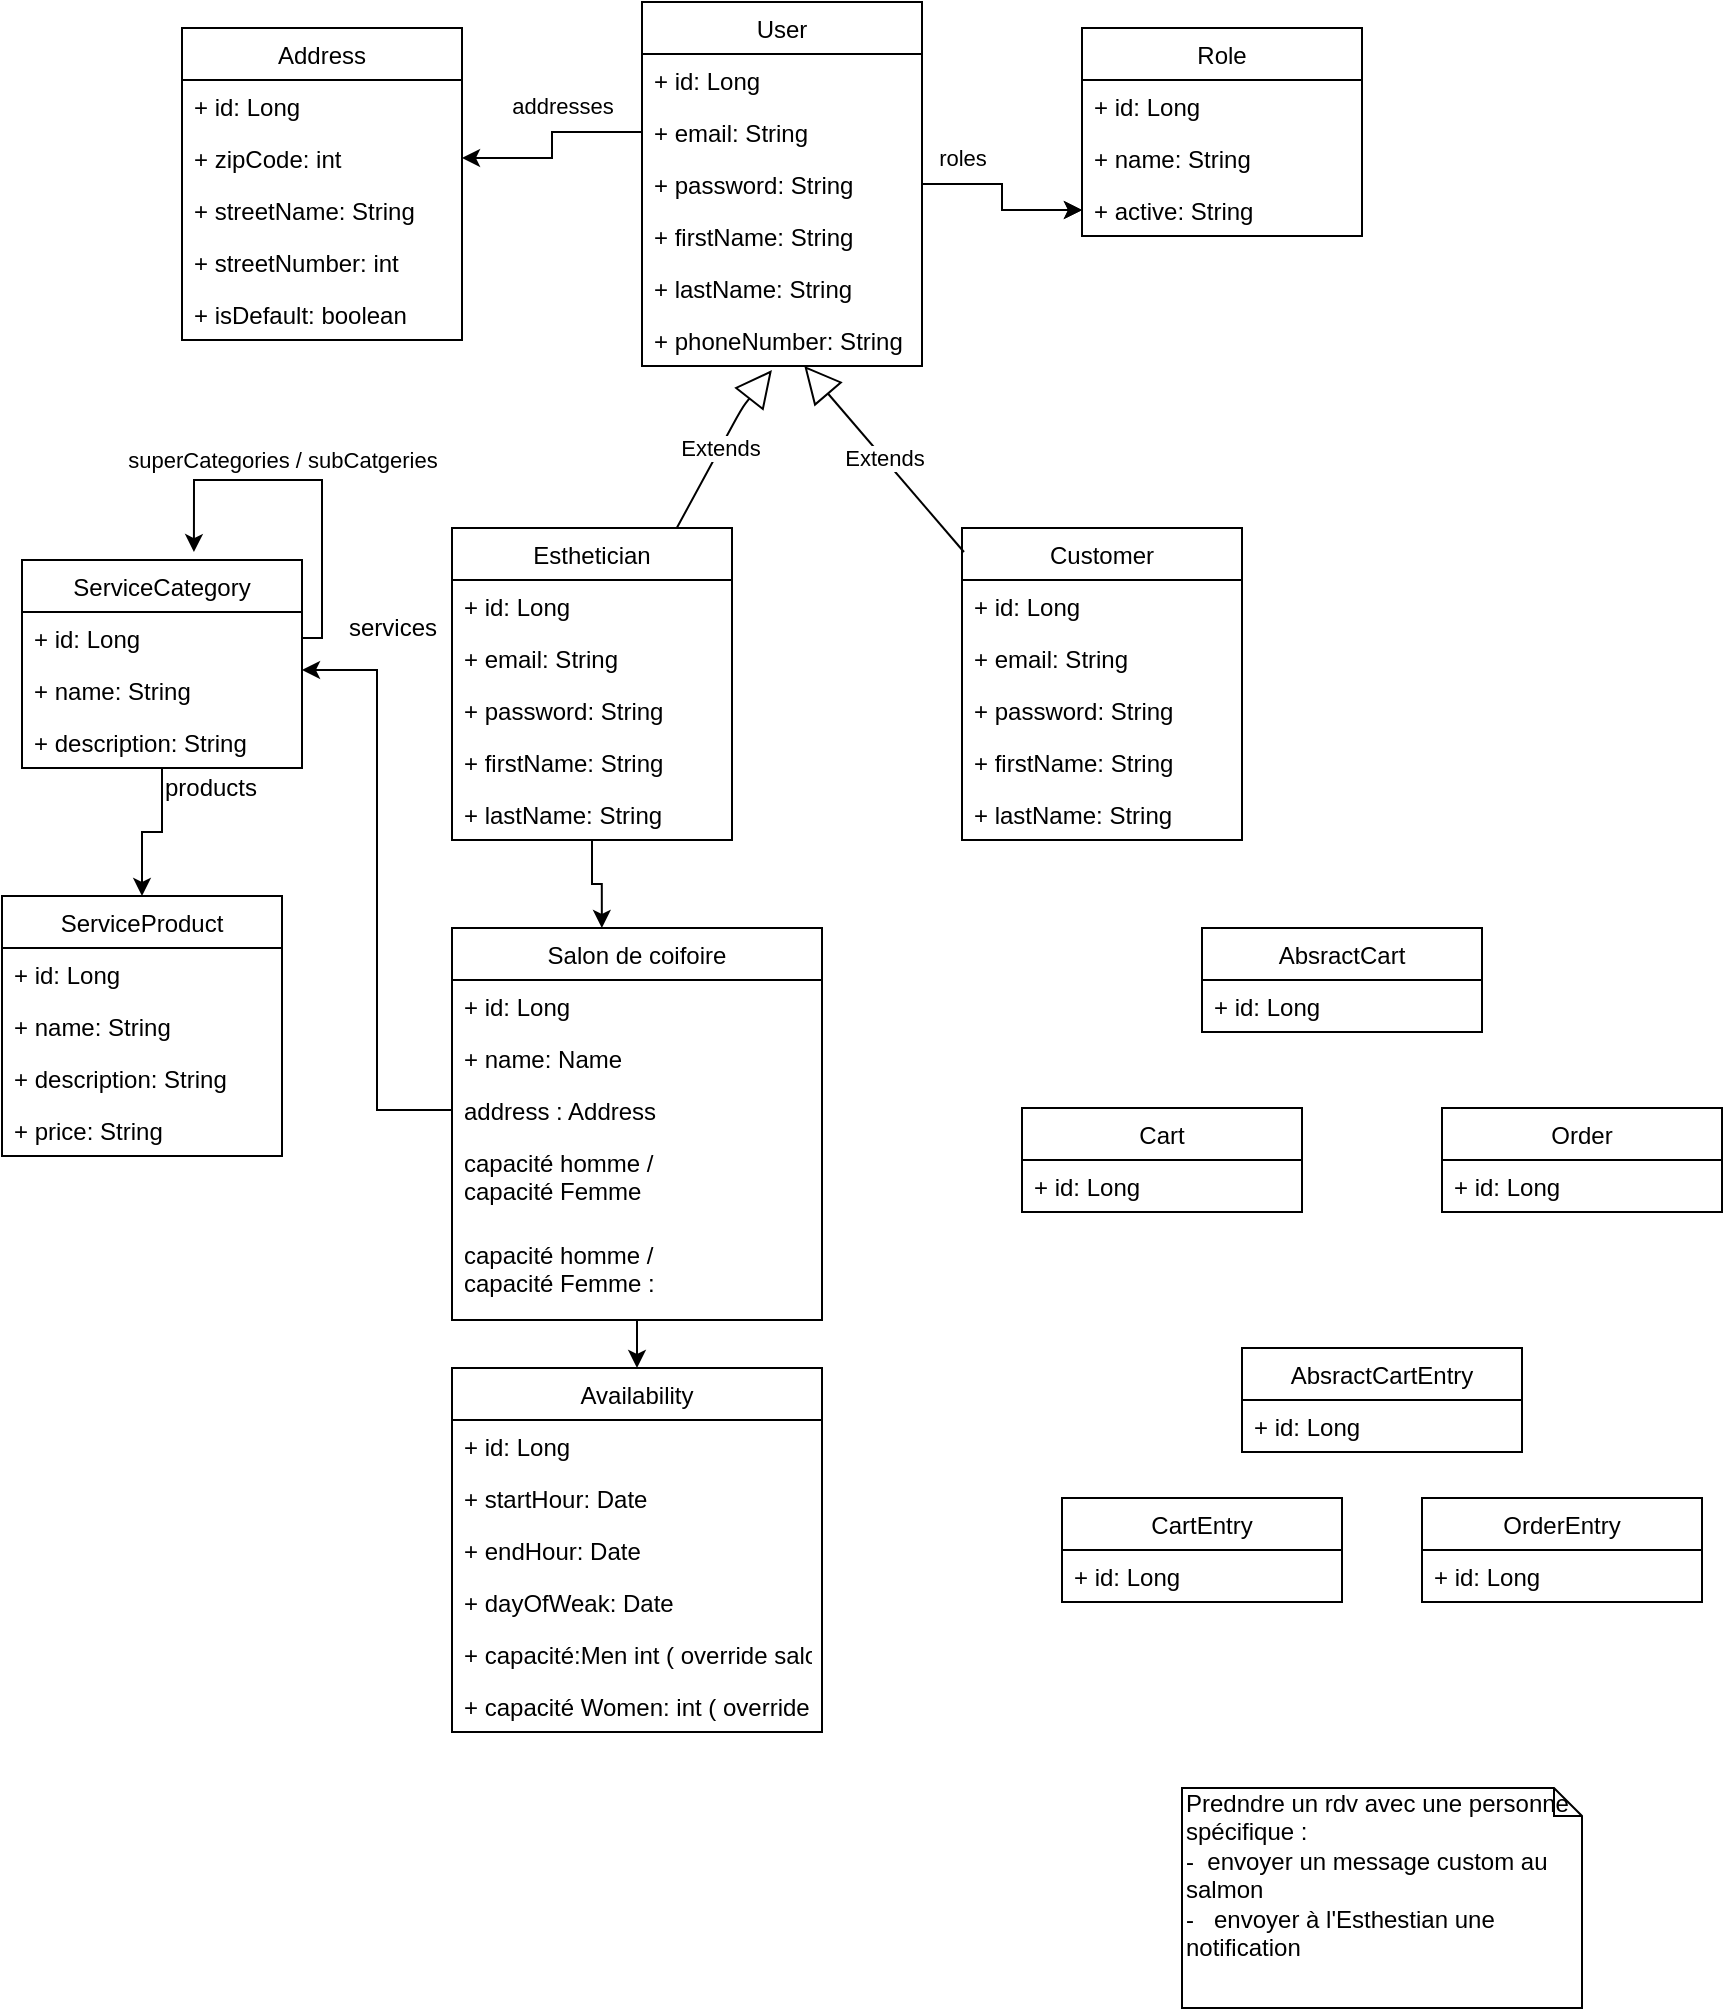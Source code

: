 <mxfile version="13.0.3" type="github">
  <diagram name="Page-1" id="b5b7bab2-c9e2-2cf4-8b2a-24fd1a2a6d21">
    <mxGraphModel dx="946" dy="591" grid="1" gridSize="10" guides="1" tooltips="1" connect="1" arrows="1" fold="1" page="1" pageScale="1" pageWidth="827" pageHeight="1169" background="#ffffff" math="0" shadow="0">
      <root>
        <mxCell id="0" />
        <mxCell id="1" parent="0" />
        <mxCell id="0cck6Q-nyT8VojSqzHIz-38" style="edgeStyle=orthogonalEdgeStyle;rounded=0;orthogonalLoop=1;jettySize=auto;html=1;entryX=0;entryY=0.5;entryDx=0;entryDy=0;" parent="1" source="0cck6Q-nyT8VojSqzHIz-1" target="0cck6Q-nyT8VojSqzHIz-27" edge="1">
          <mxGeometry relative="1" as="geometry" />
        </mxCell>
        <mxCell id="0cck6Q-nyT8VojSqzHIz-24" value="Role" style="swimlane;fontStyle=0;childLayout=stackLayout;horizontal=1;startSize=26;fillColor=none;horizontalStack=0;resizeParent=1;resizeParentMax=0;resizeLast=0;collapsible=1;marginBottom=0;" parent="1" vertex="1">
          <mxGeometry x="540" y="60" width="140" height="104" as="geometry" />
        </mxCell>
        <mxCell id="0cck6Q-nyT8VojSqzHIz-25" value="+ id: Long" style="text;strokeColor=none;fillColor=none;align=left;verticalAlign=top;spacingLeft=4;spacingRight=4;overflow=hidden;rotatable=0;points=[[0,0.5],[1,0.5]];portConstraint=eastwest;" parent="0cck6Q-nyT8VojSqzHIz-24" vertex="1">
          <mxGeometry y="26" width="140" height="26" as="geometry" />
        </mxCell>
        <mxCell id="0cck6Q-nyT8VojSqzHIz-26" value="+ name: String" style="text;strokeColor=none;fillColor=none;align=left;verticalAlign=top;spacingLeft=4;spacingRight=4;overflow=hidden;rotatable=0;points=[[0,0.5],[1,0.5]];portConstraint=eastwest;" parent="0cck6Q-nyT8VojSqzHIz-24" vertex="1">
          <mxGeometry y="52" width="140" height="26" as="geometry" />
        </mxCell>
        <mxCell id="0cck6Q-nyT8VojSqzHIz-27" value="+ active: String" style="text;strokeColor=none;fillColor=none;align=left;verticalAlign=top;spacingLeft=4;spacingRight=4;overflow=hidden;rotatable=0;points=[[0,0.5],[1,0.5]];portConstraint=eastwest;" parent="0cck6Q-nyT8VojSqzHIz-24" vertex="1">
          <mxGeometry y="78" width="140" height="26" as="geometry" />
        </mxCell>
        <mxCell id="0cck6Q-nyT8VojSqzHIz-31" value="Address" style="swimlane;fontStyle=0;childLayout=stackLayout;horizontal=1;startSize=26;fillColor=none;horizontalStack=0;resizeParent=1;resizeParentMax=0;resizeLast=0;collapsible=1;marginBottom=0;" parent="1" vertex="1">
          <mxGeometry x="90" y="60" width="140" height="156" as="geometry" />
        </mxCell>
        <mxCell id="0cck6Q-nyT8VojSqzHIz-32" value="+ id: Long" style="text;strokeColor=none;fillColor=none;align=left;verticalAlign=top;spacingLeft=4;spacingRight=4;overflow=hidden;rotatable=0;points=[[0,0.5],[1,0.5]];portConstraint=eastwest;" parent="0cck6Q-nyT8VojSqzHIz-31" vertex="1">
          <mxGeometry y="26" width="140" height="26" as="geometry" />
        </mxCell>
        <mxCell id="0cck6Q-nyT8VojSqzHIz-33" value="+ zipCode: int" style="text;strokeColor=none;fillColor=none;align=left;verticalAlign=top;spacingLeft=4;spacingRight=4;overflow=hidden;rotatable=0;points=[[0,0.5],[1,0.5]];portConstraint=eastwest;" parent="0cck6Q-nyT8VojSqzHIz-31" vertex="1">
          <mxGeometry y="52" width="140" height="26" as="geometry" />
        </mxCell>
        <mxCell id="0cck6Q-nyT8VojSqzHIz-34" value="+ streetName: String" style="text;strokeColor=none;fillColor=none;align=left;verticalAlign=top;spacingLeft=4;spacingRight=4;overflow=hidden;rotatable=0;points=[[0,0.5],[1,0.5]];portConstraint=eastwest;" parent="0cck6Q-nyT8VojSqzHIz-31" vertex="1">
          <mxGeometry y="78" width="140" height="26" as="geometry" />
        </mxCell>
        <mxCell id="0cck6Q-nyT8VojSqzHIz-36" value="+ streetNumber: int" style="text;strokeColor=none;fillColor=none;align=left;verticalAlign=top;spacingLeft=4;spacingRight=4;overflow=hidden;rotatable=0;points=[[0,0.5],[1,0.5]];portConstraint=eastwest;" parent="0cck6Q-nyT8VojSqzHIz-31" vertex="1">
          <mxGeometry y="104" width="140" height="26" as="geometry" />
        </mxCell>
        <mxCell id="0cck6Q-nyT8VojSqzHIz-37" value="+ isDefault: boolean" style="text;strokeColor=none;fillColor=none;align=left;verticalAlign=top;spacingLeft=4;spacingRight=4;overflow=hidden;rotatable=0;points=[[0,0.5],[1,0.5]];portConstraint=eastwest;" parent="0cck6Q-nyT8VojSqzHIz-31" vertex="1">
          <mxGeometry y="130" width="140" height="26" as="geometry" />
        </mxCell>
        <mxCell id="0cck6Q-nyT8VojSqzHIz-35" style="edgeStyle=orthogonalEdgeStyle;rounded=0;orthogonalLoop=1;jettySize=auto;html=1;exitX=0;exitY=0.5;exitDx=0;exitDy=0;entryX=1;entryY=0.5;entryDx=0;entryDy=0;" parent="1" source="0cck6Q-nyT8VojSqzHIz-3" target="0cck6Q-nyT8VojSqzHIz-33" edge="1">
          <mxGeometry relative="1" as="geometry" />
        </mxCell>
        <mxCell id="0cck6Q-nyT8VojSqzHIz-44" value="addresses" style="edgeLabel;html=1;align=center;verticalAlign=middle;resizable=0;points=[];" parent="0cck6Q-nyT8VojSqzHIz-35" vertex="1" connectable="0">
          <mxGeometry x="-0.825" relative="1" as="geometry">
            <mxPoint x="-31" y="-13" as="offset" />
          </mxGeometry>
        </mxCell>
        <mxCell id="0cck6Q-nyT8VojSqzHIz-39" value="Extends" style="endArrow=block;endSize=16;endFill=0;html=1;entryX=0.464;entryY=1.077;entryDx=0;entryDy=0;entryPerimeter=0;" parent="1" source="0cck6Q-nyT8VojSqzHIz-10" target="0cck6Q-nyT8VojSqzHIz-23" edge="1">
          <mxGeometry width="160" relative="1" as="geometry">
            <mxPoint x="334" y="320" as="sourcePoint" />
            <mxPoint x="494" y="320" as="targetPoint" />
            <Array as="points">
              <mxPoint x="370" y="250" />
            </Array>
          </mxGeometry>
        </mxCell>
        <mxCell id="0cck6Q-nyT8VojSqzHIz-40" value="Extends" style="endArrow=block;endSize=16;endFill=0;html=1;exitX=0.007;exitY=0.077;exitDx=0;exitDy=0;exitPerimeter=0;" parent="1" source="0cck6Q-nyT8VojSqzHIz-16" target="0cck6Q-nyT8VojSqzHIz-23" edge="1">
          <mxGeometry width="160" relative="1" as="geometry">
            <mxPoint x="330" y="308.872" as="sourcePoint" />
            <mxPoint x="394.96" y="254.002" as="targetPoint" />
          </mxGeometry>
        </mxCell>
        <mxCell id="0cck6Q-nyT8VojSqzHIz-16" value="Customer" style="swimlane;fontStyle=0;childLayout=stackLayout;horizontal=1;startSize=26;fillColor=none;horizontalStack=0;resizeParent=1;resizeParentMax=0;resizeLast=0;collapsible=1;marginBottom=0;" parent="1" vertex="1">
          <mxGeometry x="480" y="310" width="140" height="156" as="geometry" />
        </mxCell>
        <mxCell id="0cck6Q-nyT8VojSqzHIz-17" value="+ id: Long" style="text;strokeColor=none;fillColor=none;align=left;verticalAlign=top;spacingLeft=4;spacingRight=4;overflow=hidden;rotatable=0;points=[[0,0.5],[1,0.5]];portConstraint=eastwest;" parent="0cck6Q-nyT8VojSqzHIz-16" vertex="1">
          <mxGeometry y="26" width="140" height="26" as="geometry" />
        </mxCell>
        <mxCell id="0cck6Q-nyT8VojSqzHIz-18" value="+ email: String" style="text;strokeColor=none;fillColor=none;align=left;verticalAlign=top;spacingLeft=4;spacingRight=4;overflow=hidden;rotatable=0;points=[[0,0.5],[1,0.5]];portConstraint=eastwest;" parent="0cck6Q-nyT8VojSqzHIz-16" vertex="1">
          <mxGeometry y="52" width="140" height="26" as="geometry" />
        </mxCell>
        <mxCell id="0cck6Q-nyT8VojSqzHIz-19" value="+ password: String" style="text;strokeColor=none;fillColor=none;align=left;verticalAlign=top;spacingLeft=4;spacingRight=4;overflow=hidden;rotatable=0;points=[[0,0.5],[1,0.5]];portConstraint=eastwest;" parent="0cck6Q-nyT8VojSqzHIz-16" vertex="1">
          <mxGeometry y="78" width="140" height="26" as="geometry" />
        </mxCell>
        <mxCell id="0cck6Q-nyT8VojSqzHIz-20" value="+ firstName: String" style="text;strokeColor=none;fillColor=none;align=left;verticalAlign=top;spacingLeft=4;spacingRight=4;overflow=hidden;rotatable=0;points=[[0,0.5],[1,0.5]];portConstraint=eastwest;" parent="0cck6Q-nyT8VojSqzHIz-16" vertex="1">
          <mxGeometry y="104" width="140" height="26" as="geometry" />
        </mxCell>
        <mxCell id="0cck6Q-nyT8VojSqzHIz-21" value="+ lastName: String" style="text;strokeColor=none;fillColor=none;align=left;verticalAlign=top;spacingLeft=4;spacingRight=4;overflow=hidden;rotatable=0;points=[[0,0.5],[1,0.5]];portConstraint=eastwest;" parent="0cck6Q-nyT8VojSqzHIz-16" vertex="1">
          <mxGeometry y="130" width="140" height="26" as="geometry" />
        </mxCell>
        <mxCell id="0cck6Q-nyT8VojSqzHIz-1" value="User" style="swimlane;fontStyle=0;childLayout=stackLayout;horizontal=1;startSize=26;fillColor=none;horizontalStack=0;resizeParent=1;resizeParentMax=0;resizeLast=0;collapsible=1;marginBottom=0;" parent="1" vertex="1">
          <mxGeometry x="320" y="47" width="140" height="182" as="geometry" />
        </mxCell>
        <mxCell id="0cck6Q-nyT8VojSqzHIz-2" value="+ id: Long" style="text;strokeColor=none;fillColor=none;align=left;verticalAlign=top;spacingLeft=4;spacingRight=4;overflow=hidden;rotatable=0;points=[[0,0.5],[1,0.5]];portConstraint=eastwest;" parent="0cck6Q-nyT8VojSqzHIz-1" vertex="1">
          <mxGeometry y="26" width="140" height="26" as="geometry" />
        </mxCell>
        <mxCell id="0cck6Q-nyT8VojSqzHIz-3" value="+ email: String" style="text;strokeColor=none;fillColor=none;align=left;verticalAlign=top;spacingLeft=4;spacingRight=4;overflow=hidden;rotatable=0;points=[[0,0.5],[1,0.5]];portConstraint=eastwest;" parent="0cck6Q-nyT8VojSqzHIz-1" vertex="1">
          <mxGeometry y="52" width="140" height="26" as="geometry" />
        </mxCell>
        <mxCell id="0cck6Q-nyT8VojSqzHIz-4" value="+ password: String" style="text;strokeColor=none;fillColor=none;align=left;verticalAlign=top;spacingLeft=4;spacingRight=4;overflow=hidden;rotatable=0;points=[[0,0.5],[1,0.5]];portConstraint=eastwest;" parent="0cck6Q-nyT8VojSqzHIz-1" vertex="1">
          <mxGeometry y="78" width="140" height="26" as="geometry" />
        </mxCell>
        <mxCell id="0cck6Q-nyT8VojSqzHIz-7" value="+ firstName: String" style="text;strokeColor=none;fillColor=none;align=left;verticalAlign=top;spacingLeft=4;spacingRight=4;overflow=hidden;rotatable=0;points=[[0,0.5],[1,0.5]];portConstraint=eastwest;" parent="0cck6Q-nyT8VojSqzHIz-1" vertex="1">
          <mxGeometry y="104" width="140" height="26" as="geometry" />
        </mxCell>
        <mxCell id="0cck6Q-nyT8VojSqzHIz-8" value="+ lastName: String" style="text;strokeColor=none;fillColor=none;align=left;verticalAlign=top;spacingLeft=4;spacingRight=4;overflow=hidden;rotatable=0;points=[[0,0.5],[1,0.5]];portConstraint=eastwest;" parent="0cck6Q-nyT8VojSqzHIz-1" vertex="1">
          <mxGeometry y="130" width="140" height="26" as="geometry" />
        </mxCell>
        <mxCell id="0cck6Q-nyT8VojSqzHIz-23" value="+ phoneNumber: String" style="text;strokeColor=none;fillColor=none;align=left;verticalAlign=top;spacingLeft=4;spacingRight=4;overflow=hidden;rotatable=0;points=[[0,0.5],[1,0.5]];portConstraint=eastwest;" parent="0cck6Q-nyT8VojSqzHIz-1" vertex="1">
          <mxGeometry y="156" width="140" height="26" as="geometry" />
        </mxCell>
        <mxCell id="0cck6Q-nyT8VojSqzHIz-45" value="" style="edgeStyle=orthogonalEdgeStyle;rounded=0;orthogonalLoop=1;jettySize=auto;html=1;" parent="1" source="0cck6Q-nyT8VojSqzHIz-4" target="0cck6Q-nyT8VojSqzHIz-27" edge="1">
          <mxGeometry relative="1" as="geometry" />
        </mxCell>
        <mxCell id="0cck6Q-nyT8VojSqzHIz-46" value="roles" style="edgeLabel;html=1;align=center;verticalAlign=middle;resizable=0;points=[];" parent="0cck6Q-nyT8VojSqzHIz-45" vertex="1" connectable="0">
          <mxGeometry x="-0.785" y="3" relative="1" as="geometry">
            <mxPoint x="10" y="-10" as="offset" />
          </mxGeometry>
        </mxCell>
        <mxCell id="kaV6u4qagxq6ohHfJE_q-69" style="edgeStyle=orthogonalEdgeStyle;rounded=0;orthogonalLoop=1;jettySize=auto;html=1;entryX=0.405;entryY=0;entryDx=0;entryDy=0;entryPerimeter=0;" edge="1" parent="1" source="0cck6Q-nyT8VojSqzHIz-10" target="kaV6u4qagxq6ohHfJE_q-54">
          <mxGeometry relative="1" as="geometry" />
        </mxCell>
        <mxCell id="0cck6Q-nyT8VojSqzHIz-10" value="Esthetician" style="swimlane;fontStyle=0;childLayout=stackLayout;horizontal=1;startSize=26;fillColor=none;horizontalStack=0;resizeParent=1;resizeParentMax=0;resizeLast=0;collapsible=1;marginBottom=0;" parent="1" vertex="1">
          <mxGeometry x="225" y="310" width="140" height="156" as="geometry" />
        </mxCell>
        <mxCell id="0cck6Q-nyT8VojSqzHIz-11" value="+ id: Long" style="text;strokeColor=none;fillColor=none;align=left;verticalAlign=top;spacingLeft=4;spacingRight=4;overflow=hidden;rotatable=0;points=[[0,0.5],[1,0.5]];portConstraint=eastwest;" parent="0cck6Q-nyT8VojSqzHIz-10" vertex="1">
          <mxGeometry y="26" width="140" height="26" as="geometry" />
        </mxCell>
        <mxCell id="0cck6Q-nyT8VojSqzHIz-12" value="+ email: String" style="text;strokeColor=none;fillColor=none;align=left;verticalAlign=top;spacingLeft=4;spacingRight=4;overflow=hidden;rotatable=0;points=[[0,0.5],[1,0.5]];portConstraint=eastwest;" parent="0cck6Q-nyT8VojSqzHIz-10" vertex="1">
          <mxGeometry y="52" width="140" height="26" as="geometry" />
        </mxCell>
        <mxCell id="0cck6Q-nyT8VojSqzHIz-13" value="+ password: String" style="text;strokeColor=none;fillColor=none;align=left;verticalAlign=top;spacingLeft=4;spacingRight=4;overflow=hidden;rotatable=0;points=[[0,0.5],[1,0.5]];portConstraint=eastwest;" parent="0cck6Q-nyT8VojSqzHIz-10" vertex="1">
          <mxGeometry y="78" width="140" height="26" as="geometry" />
        </mxCell>
        <mxCell id="0cck6Q-nyT8VojSqzHIz-14" value="+ firstName: String" style="text;strokeColor=none;fillColor=none;align=left;verticalAlign=top;spacingLeft=4;spacingRight=4;overflow=hidden;rotatable=0;points=[[0,0.5],[1,0.5]];portConstraint=eastwest;" parent="0cck6Q-nyT8VojSqzHIz-10" vertex="1">
          <mxGeometry y="104" width="140" height="26" as="geometry" />
        </mxCell>
        <mxCell id="0cck6Q-nyT8VojSqzHIz-15" value="+ lastName: String" style="text;strokeColor=none;fillColor=none;align=left;verticalAlign=top;spacingLeft=4;spacingRight=4;overflow=hidden;rotatable=0;points=[[0,0.5],[1,0.5]];portConstraint=eastwest;" parent="0cck6Q-nyT8VojSqzHIz-10" vertex="1">
          <mxGeometry y="130" width="140" height="26" as="geometry" />
        </mxCell>
        <mxCell id="kaV6u4qagxq6ohHfJE_q-31" style="edgeStyle=orthogonalEdgeStyle;rounded=0;orthogonalLoop=1;jettySize=auto;html=1;exitX=0;exitY=0.5;exitDx=0;exitDy=0;entryX=1;entryY=0.115;entryDx=0;entryDy=0;entryPerimeter=0;" edge="1" parent="1" source="kaV6u4qagxq6ohHfJE_q-64" target="kaV6u4qagxq6ohHfJE_q-20">
          <mxGeometry relative="1" as="geometry" />
        </mxCell>
        <mxCell id="kaV6u4qagxq6ohHfJE_q-32" value="services" style="text;html=1;align=center;verticalAlign=middle;resizable=0;points=[];autosize=1;" vertex="1" parent="1">
          <mxGeometry x="165" y="350" width="60" height="20" as="geometry" />
        </mxCell>
        <mxCell id="kaV6u4qagxq6ohHfJE_q-40" style="edgeStyle=orthogonalEdgeStyle;rounded=0;orthogonalLoop=1;jettySize=auto;html=1;entryX=0.5;entryY=0;entryDx=0;entryDy=0;" edge="1" parent="1" source="kaV6u4qagxq6ohHfJE_q-18" target="kaV6u4qagxq6ohHfJE_q-24">
          <mxGeometry relative="1" as="geometry" />
        </mxCell>
        <mxCell id="kaV6u4qagxq6ohHfJE_q-24" value="ServiceProduct" style="swimlane;fontStyle=0;childLayout=stackLayout;horizontal=1;startSize=26;fillColor=none;horizontalStack=0;resizeParent=1;resizeParentMax=0;resizeLast=0;collapsible=1;marginBottom=0;" vertex="1" parent="1">
          <mxGeometry y="494" width="140" height="130" as="geometry" />
        </mxCell>
        <mxCell id="kaV6u4qagxq6ohHfJE_q-25" value="+ id: Long" style="text;strokeColor=none;fillColor=none;align=left;verticalAlign=top;spacingLeft=4;spacingRight=4;overflow=hidden;rotatable=0;points=[[0,0.5],[1,0.5]];portConstraint=eastwest;" vertex="1" parent="kaV6u4qagxq6ohHfJE_q-24">
          <mxGeometry y="26" width="140" height="26" as="geometry" />
        </mxCell>
        <mxCell id="kaV6u4qagxq6ohHfJE_q-26" value="+ name: String" style="text;strokeColor=none;fillColor=none;align=left;verticalAlign=top;spacingLeft=4;spacingRight=4;overflow=hidden;rotatable=0;points=[[0,0.5],[1,0.5]];portConstraint=eastwest;" vertex="1" parent="kaV6u4qagxq6ohHfJE_q-24">
          <mxGeometry y="52" width="140" height="26" as="geometry" />
        </mxCell>
        <mxCell id="kaV6u4qagxq6ohHfJE_q-27" value="+ description: String" style="text;strokeColor=none;fillColor=none;align=left;verticalAlign=top;spacingLeft=4;spacingRight=4;overflow=hidden;rotatable=0;points=[[0,0.5],[1,0.5]];portConstraint=eastwest;" vertex="1" parent="kaV6u4qagxq6ohHfJE_q-24">
          <mxGeometry y="78" width="140" height="26" as="geometry" />
        </mxCell>
        <mxCell id="kaV6u4qagxq6ohHfJE_q-33" value="+ price: String" style="text;strokeColor=none;fillColor=none;align=left;verticalAlign=top;spacingLeft=4;spacingRight=4;overflow=hidden;rotatable=0;points=[[0,0.5],[1,0.5]];portConstraint=eastwest;" vertex="1" parent="kaV6u4qagxq6ohHfJE_q-24">
          <mxGeometry y="104" width="140" height="26" as="geometry" />
        </mxCell>
        <mxCell id="kaV6u4qagxq6ohHfJE_q-41" value="products" style="text;html=1;align=center;verticalAlign=middle;resizable=0;points=[];autosize=1;" vertex="1" parent="1">
          <mxGeometry x="74" y="430" width="60" height="20" as="geometry" />
        </mxCell>
        <mxCell id="kaV6u4qagxq6ohHfJE_q-70" style="edgeStyle=orthogonalEdgeStyle;rounded=0;orthogonalLoop=1;jettySize=auto;html=1;entryX=0.5;entryY=0;entryDx=0;entryDy=0;" edge="1" parent="1" source="kaV6u4qagxq6ohHfJE_q-54" target="kaV6u4qagxq6ohHfJE_q-1">
          <mxGeometry relative="1" as="geometry" />
        </mxCell>
        <mxCell id="kaV6u4qagxq6ohHfJE_q-54" value="Salon de coifoire" style="swimlane;fontStyle=0;childLayout=stackLayout;horizontal=1;startSize=26;fillColor=none;horizontalStack=0;resizeParent=1;resizeParentMax=0;resizeLast=0;collapsible=1;marginBottom=0;" vertex="1" parent="1">
          <mxGeometry x="225" y="510" width="185" height="196" as="geometry" />
        </mxCell>
        <mxCell id="kaV6u4qagxq6ohHfJE_q-55" value="+ id: Long" style="text;strokeColor=none;fillColor=none;align=left;verticalAlign=top;spacingLeft=4;spacingRight=4;overflow=hidden;rotatable=0;points=[[0,0.5],[1,0.5]];portConstraint=eastwest;" vertex="1" parent="kaV6u4qagxq6ohHfJE_q-54">
          <mxGeometry y="26" width="185" height="26" as="geometry" />
        </mxCell>
        <mxCell id="kaV6u4qagxq6ohHfJE_q-63" value="+ name: Name" style="text;strokeColor=none;fillColor=none;align=left;verticalAlign=top;spacingLeft=4;spacingRight=4;overflow=hidden;rotatable=0;points=[[0,0.5],[1,0.5]];portConstraint=eastwest;" vertex="1" parent="kaV6u4qagxq6ohHfJE_q-54">
          <mxGeometry y="52" width="185" height="26" as="geometry" />
        </mxCell>
        <mxCell id="kaV6u4qagxq6ohHfJE_q-64" value="address : Address" style="text;strokeColor=none;fillColor=none;align=left;verticalAlign=top;spacingLeft=4;spacingRight=4;overflow=hidden;rotatable=0;points=[[0,0.5],[1,0.5]];portConstraint=eastwest;" vertex="1" parent="kaV6u4qagxq6ohHfJE_q-54">
          <mxGeometry y="78" width="185" height="26" as="geometry" />
        </mxCell>
        <mxCell id="kaV6u4qagxq6ohHfJE_q-65" value="capacité homme / &#xa;capacité Femme" style="text;strokeColor=none;fillColor=none;align=left;verticalAlign=top;spacingLeft=4;spacingRight=4;overflow=hidden;rotatable=0;points=[[0,0.5],[1,0.5]];portConstraint=eastwest;" vertex="1" parent="kaV6u4qagxq6ohHfJE_q-54">
          <mxGeometry y="104" width="185" height="46" as="geometry" />
        </mxCell>
        <mxCell id="kaV6u4qagxq6ohHfJE_q-66" value="capacité homme / &#xa;capacité Femme :&#xa;" style="text;strokeColor=none;fillColor=none;align=left;verticalAlign=top;spacingLeft=4;spacingRight=4;overflow=hidden;rotatable=0;points=[[0,0.5],[1,0.5]];portConstraint=eastwest;" vertex="1" parent="kaV6u4qagxq6ohHfJE_q-54">
          <mxGeometry y="150" width="185" height="46" as="geometry" />
        </mxCell>
        <mxCell id="kaV6u4qagxq6ohHfJE_q-18" value="ServiceCategory" style="swimlane;fontStyle=0;childLayout=stackLayout;horizontal=1;startSize=26;fillColor=none;horizontalStack=0;resizeParent=1;resizeParentMax=0;resizeLast=0;collapsible=1;marginBottom=0;" vertex="1" parent="1">
          <mxGeometry x="10" y="326" width="140" height="104" as="geometry" />
        </mxCell>
        <mxCell id="kaV6u4qagxq6ohHfJE_q-43" style="edgeStyle=orthogonalEdgeStyle;rounded=0;orthogonalLoop=1;jettySize=auto;html=1;exitX=1;exitY=0.5;exitDx=0;exitDy=0;entryX=0.614;entryY=-0.038;entryDx=0;entryDy=0;entryPerimeter=0;" edge="1" parent="kaV6u4qagxq6ohHfJE_q-18" source="kaV6u4qagxq6ohHfJE_q-19" target="kaV6u4qagxq6ohHfJE_q-18">
          <mxGeometry relative="1" as="geometry">
            <Array as="points">
              <mxPoint x="150" y="39" />
              <mxPoint x="150" y="-40" />
              <mxPoint x="86" y="-40" />
            </Array>
          </mxGeometry>
        </mxCell>
        <mxCell id="kaV6u4qagxq6ohHfJE_q-44" value="superCategories / subCatgeries" style="edgeLabel;html=1;align=center;verticalAlign=middle;resizable=0;points=[];" vertex="1" connectable="0" parent="kaV6u4qagxq6ohHfJE_q-43">
          <mxGeometry x="-0.069" y="1" relative="1" as="geometry">
            <mxPoint x="-19" y="-11" as="offset" />
          </mxGeometry>
        </mxCell>
        <mxCell id="kaV6u4qagxq6ohHfJE_q-19" value="+ id: Long" style="text;strokeColor=none;fillColor=none;align=left;verticalAlign=top;spacingLeft=4;spacingRight=4;overflow=hidden;rotatable=0;points=[[0,0.5],[1,0.5]];portConstraint=eastwest;" vertex="1" parent="kaV6u4qagxq6ohHfJE_q-18">
          <mxGeometry y="26" width="140" height="26" as="geometry" />
        </mxCell>
        <mxCell id="kaV6u4qagxq6ohHfJE_q-20" value="+ name: String" style="text;strokeColor=none;fillColor=none;align=left;verticalAlign=top;spacingLeft=4;spacingRight=4;overflow=hidden;rotatable=0;points=[[0,0.5],[1,0.5]];portConstraint=eastwest;" vertex="1" parent="kaV6u4qagxq6ohHfJE_q-18">
          <mxGeometry y="52" width="140" height="26" as="geometry" />
        </mxCell>
        <mxCell id="kaV6u4qagxq6ohHfJE_q-21" value="+ description: String" style="text;strokeColor=none;fillColor=none;align=left;verticalAlign=top;spacingLeft=4;spacingRight=4;overflow=hidden;rotatable=0;points=[[0,0.5],[1,0.5]];portConstraint=eastwest;" vertex="1" parent="kaV6u4qagxq6ohHfJE_q-18">
          <mxGeometry y="78" width="140" height="26" as="geometry" />
        </mxCell>
        <mxCell id="kaV6u4qagxq6ohHfJE_q-1" value="Availability" style="swimlane;fontStyle=0;childLayout=stackLayout;horizontal=1;startSize=26;fillColor=none;horizontalStack=0;resizeParent=1;resizeParentMax=0;resizeLast=0;collapsible=1;marginBottom=0;" vertex="1" parent="1">
          <mxGeometry x="225" y="730" width="185" height="182" as="geometry" />
        </mxCell>
        <mxCell id="kaV6u4qagxq6ohHfJE_q-2" value="+ id: Long" style="text;strokeColor=none;fillColor=none;align=left;verticalAlign=top;spacingLeft=4;spacingRight=4;overflow=hidden;rotatable=0;points=[[0,0.5],[1,0.5]];portConstraint=eastwest;" vertex="1" parent="kaV6u4qagxq6ohHfJE_q-1">
          <mxGeometry y="26" width="185" height="26" as="geometry" />
        </mxCell>
        <mxCell id="kaV6u4qagxq6ohHfJE_q-3" value="+ startHour: Date" style="text;strokeColor=none;fillColor=none;align=left;verticalAlign=top;spacingLeft=4;spacingRight=4;overflow=hidden;rotatable=0;points=[[0,0.5],[1,0.5]];portConstraint=eastwest;" vertex="1" parent="kaV6u4qagxq6ohHfJE_q-1">
          <mxGeometry y="52" width="185" height="26" as="geometry" />
        </mxCell>
        <mxCell id="kaV6u4qagxq6ohHfJE_q-4" value="+ endHour: Date" style="text;strokeColor=none;fillColor=none;align=left;verticalAlign=top;spacingLeft=4;spacingRight=4;overflow=hidden;rotatable=0;points=[[0,0.5],[1,0.5]];portConstraint=eastwest;" vertex="1" parent="kaV6u4qagxq6ohHfJE_q-1">
          <mxGeometry y="78" width="185" height="26" as="geometry" />
        </mxCell>
        <mxCell id="kaV6u4qagxq6ohHfJE_q-13" value="+ dayOfWeak: Date" style="text;strokeColor=none;fillColor=none;align=left;verticalAlign=top;spacingLeft=4;spacingRight=4;overflow=hidden;rotatable=0;points=[[0,0.5],[1,0.5]];portConstraint=eastwest;" vertex="1" parent="kaV6u4qagxq6ohHfJE_q-1">
          <mxGeometry y="104" width="185" height="26" as="geometry" />
        </mxCell>
        <mxCell id="kaV6u4qagxq6ohHfJE_q-62" style="edgeStyle=orthogonalEdgeStyle;rounded=0;orthogonalLoop=1;jettySize=auto;html=1;exitX=1;exitY=0.5;exitDx=0;exitDy=0;" edge="1" parent="kaV6u4qagxq6ohHfJE_q-1" source="kaV6u4qagxq6ohHfJE_q-3" target="kaV6u4qagxq6ohHfJE_q-3">
          <mxGeometry relative="1" as="geometry" />
        </mxCell>
        <mxCell id="kaV6u4qagxq6ohHfJE_q-67" value="+ capacité:Men int ( override salon capacité) " style="text;strokeColor=none;fillColor=none;align=left;verticalAlign=top;spacingLeft=4;spacingRight=4;overflow=hidden;rotatable=0;points=[[0,0.5],[1,0.5]];portConstraint=eastwest;" vertex="1" parent="kaV6u4qagxq6ohHfJE_q-1">
          <mxGeometry y="130" width="185" height="26" as="geometry" />
        </mxCell>
        <mxCell id="kaV6u4qagxq6ohHfJE_q-68" value="+ capacité Women: int ( override salon capacité) " style="text;strokeColor=none;fillColor=none;align=left;verticalAlign=top;spacingLeft=4;spacingRight=4;overflow=hidden;rotatable=0;points=[[0,0.5],[1,0.5]];portConstraint=eastwest;" vertex="1" parent="kaV6u4qagxq6ohHfJE_q-1">
          <mxGeometry y="156" width="185" height="26" as="geometry" />
        </mxCell>
        <mxCell id="kaV6u4qagxq6ohHfJE_q-72" value="AbsractCart" style="swimlane;fontStyle=0;childLayout=stackLayout;horizontal=1;startSize=26;fillColor=none;horizontalStack=0;resizeParent=1;resizeParentMax=0;resizeLast=0;collapsible=1;marginBottom=0;" vertex="1" parent="1">
          <mxGeometry x="600" y="510" width="140" height="52" as="geometry" />
        </mxCell>
        <mxCell id="kaV6u4qagxq6ohHfJE_q-73" value="+ id: Long" style="text;strokeColor=none;fillColor=none;align=left;verticalAlign=top;spacingLeft=4;spacingRight=4;overflow=hidden;rotatable=0;points=[[0,0.5],[1,0.5]];portConstraint=eastwest;" vertex="1" parent="kaV6u4qagxq6ohHfJE_q-72">
          <mxGeometry y="26" width="140" height="26" as="geometry" />
        </mxCell>
        <mxCell id="kaV6u4qagxq6ohHfJE_q-78" value="Cart" style="swimlane;fontStyle=0;childLayout=stackLayout;horizontal=1;startSize=26;fillColor=none;horizontalStack=0;resizeParent=1;resizeParentMax=0;resizeLast=0;collapsible=1;marginBottom=0;" vertex="1" parent="1">
          <mxGeometry x="510" y="600" width="140" height="52" as="geometry" />
        </mxCell>
        <mxCell id="kaV6u4qagxq6ohHfJE_q-79" value="+ id: Long" style="text;strokeColor=none;fillColor=none;align=left;verticalAlign=top;spacingLeft=4;spacingRight=4;overflow=hidden;rotatable=0;points=[[0,0.5],[1,0.5]];portConstraint=eastwest;" vertex="1" parent="kaV6u4qagxq6ohHfJE_q-78">
          <mxGeometry y="26" width="140" height="26" as="geometry" />
        </mxCell>
        <mxCell id="kaV6u4qagxq6ohHfJE_q-80" value="Order" style="swimlane;fontStyle=0;childLayout=stackLayout;horizontal=1;startSize=26;fillColor=none;horizontalStack=0;resizeParent=1;resizeParentMax=0;resizeLast=0;collapsible=1;marginBottom=0;" vertex="1" parent="1">
          <mxGeometry x="720" y="600" width="140" height="52" as="geometry" />
        </mxCell>
        <mxCell id="kaV6u4qagxq6ohHfJE_q-81" value="+ id: Long" style="text;strokeColor=none;fillColor=none;align=left;verticalAlign=top;spacingLeft=4;spacingRight=4;overflow=hidden;rotatable=0;points=[[0,0.5],[1,0.5]];portConstraint=eastwest;" vertex="1" parent="kaV6u4qagxq6ohHfJE_q-80">
          <mxGeometry y="26" width="140" height="26" as="geometry" />
        </mxCell>
        <mxCell id="kaV6u4qagxq6ohHfJE_q-83" value="CartEntry" style="swimlane;fontStyle=0;childLayout=stackLayout;horizontal=1;startSize=26;fillColor=none;horizontalStack=0;resizeParent=1;resizeParentMax=0;resizeLast=0;collapsible=1;marginBottom=0;" vertex="1" parent="1">
          <mxGeometry x="530" y="795" width="140" height="52" as="geometry" />
        </mxCell>
        <mxCell id="kaV6u4qagxq6ohHfJE_q-84" value="+ id: Long" style="text;strokeColor=none;fillColor=none;align=left;verticalAlign=top;spacingLeft=4;spacingRight=4;overflow=hidden;rotatable=0;points=[[0,0.5],[1,0.5]];portConstraint=eastwest;" vertex="1" parent="kaV6u4qagxq6ohHfJE_q-83">
          <mxGeometry y="26" width="140" height="26" as="geometry" />
        </mxCell>
        <mxCell id="kaV6u4qagxq6ohHfJE_q-85" value="OrderEntry" style="swimlane;fontStyle=0;childLayout=stackLayout;horizontal=1;startSize=26;fillColor=none;horizontalStack=0;resizeParent=1;resizeParentMax=0;resizeLast=0;collapsible=1;marginBottom=0;" vertex="1" parent="1">
          <mxGeometry x="710" y="795" width="140" height="52" as="geometry" />
        </mxCell>
        <mxCell id="kaV6u4qagxq6ohHfJE_q-86" value="+ id: Long" style="text;strokeColor=none;fillColor=none;align=left;verticalAlign=top;spacingLeft=4;spacingRight=4;overflow=hidden;rotatable=0;points=[[0,0.5],[1,0.5]];portConstraint=eastwest;" vertex="1" parent="kaV6u4qagxq6ohHfJE_q-85">
          <mxGeometry y="26" width="140" height="26" as="geometry" />
        </mxCell>
        <mxCell id="kaV6u4qagxq6ohHfJE_q-88" value="AbsractCartEntry" style="swimlane;fontStyle=0;childLayout=stackLayout;horizontal=1;startSize=26;fillColor=none;horizontalStack=0;resizeParent=1;resizeParentMax=0;resizeLast=0;collapsible=1;marginBottom=0;" vertex="1" parent="1">
          <mxGeometry x="620" y="720" width="140" height="52" as="geometry" />
        </mxCell>
        <mxCell id="kaV6u4qagxq6ohHfJE_q-89" value="+ id: Long" style="text;strokeColor=none;fillColor=none;align=left;verticalAlign=top;spacingLeft=4;spacingRight=4;overflow=hidden;rotatable=0;points=[[0,0.5],[1,0.5]];portConstraint=eastwest;" vertex="1" parent="kaV6u4qagxq6ohHfJE_q-88">
          <mxGeometry y="26" width="140" height="26" as="geometry" />
        </mxCell>
        <mxCell id="kaV6u4qagxq6ohHfJE_q-91" value="Predndre un rdv avec une personne spécifique :&amp;nbsp;&lt;br&gt;-&amp;nbsp; envoyer un message custom au salmon&lt;br&gt;-&amp;nbsp; &amp;nbsp;envoyer à l&#39;Esthestian une notification" style="shape=note;whiteSpace=wrap;html=1;size=14;verticalAlign=top;align=left;spacingTop=-6;" vertex="1" parent="1">
          <mxGeometry x="590" y="940" width="200" height="110" as="geometry" />
        </mxCell>
      </root>
    </mxGraphModel>
  </diagram>
</mxfile>

